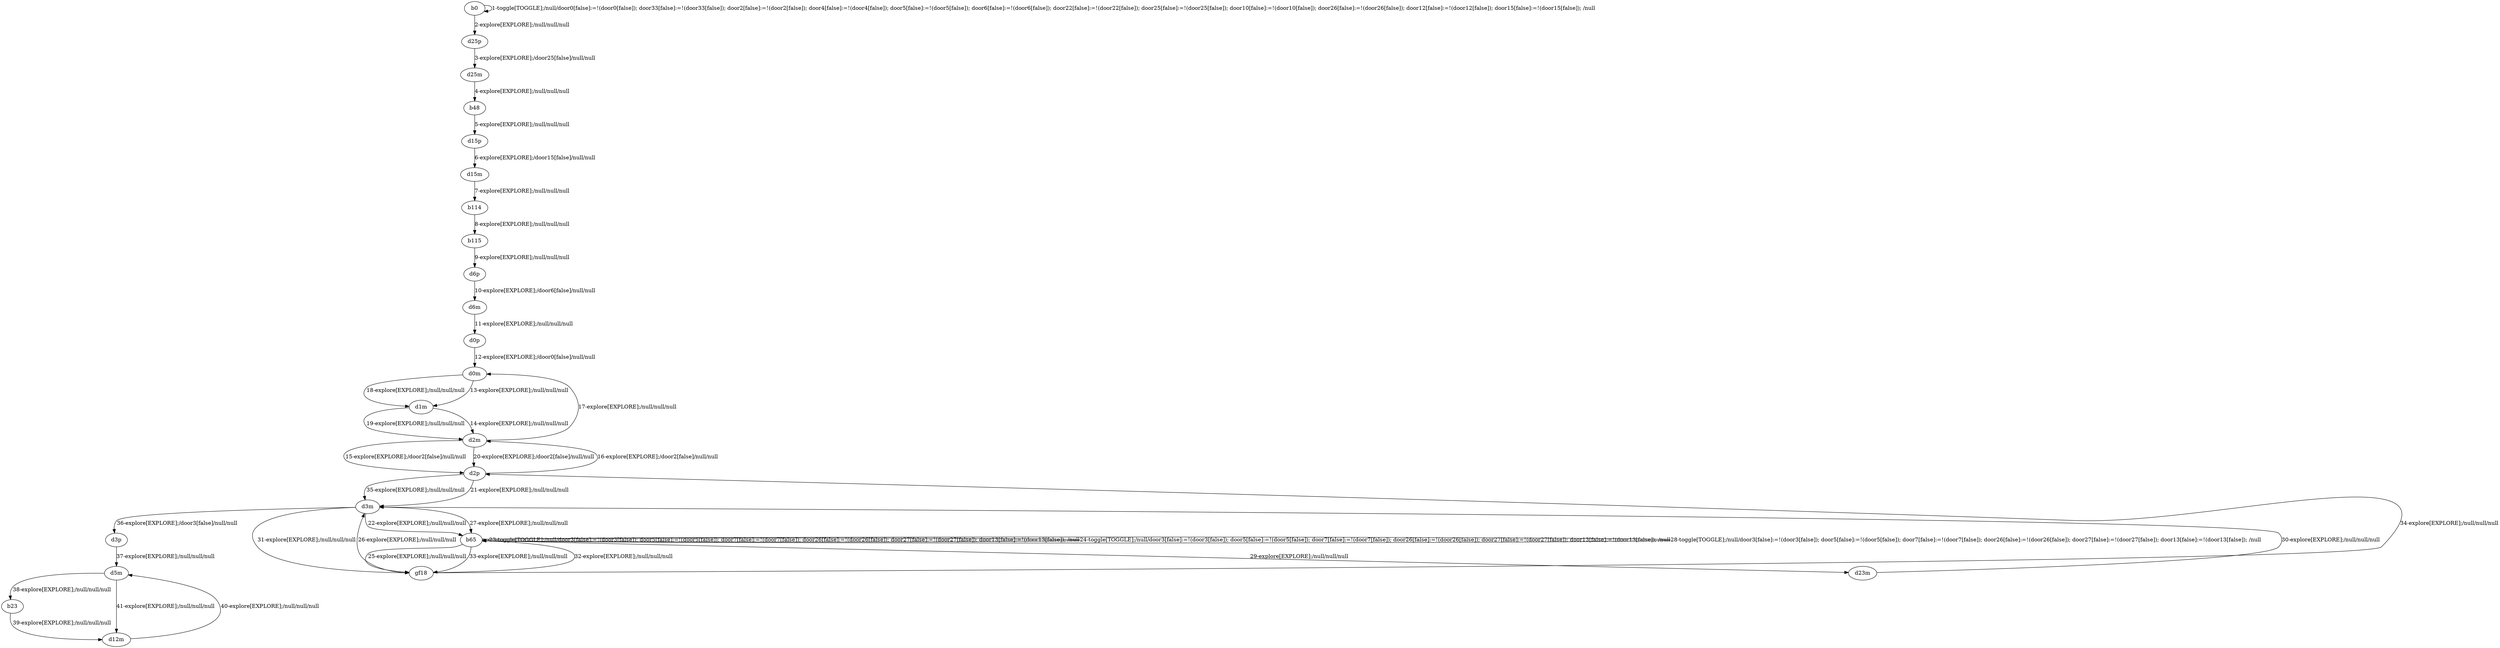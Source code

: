 # Total number of goals covered by this test: 1
# d5m --> d12m

digraph g {
"b0" -> "b0" [label = "1-toggle[TOGGLE];/null/door0[false]:=!(door0[false]); door33[false]:=!(door33[false]); door2[false]:=!(door2[false]); door4[false]:=!(door4[false]); door5[false]:=!(door5[false]); door6[false]:=!(door6[false]); door22[false]:=!(door22[false]); door25[false]:=!(door25[false]); door10[false]:=!(door10[false]); door26[false]:=!(door26[false]); door12[false]:=!(door12[false]); door15[false]:=!(door15[false]); /null"];
"b0" -> "d25p" [label = "2-explore[EXPLORE];/null/null/null"];
"d25p" -> "d25m" [label = "3-explore[EXPLORE];/door25[false]/null/null"];
"d25m" -> "b48" [label = "4-explore[EXPLORE];/null/null/null"];
"b48" -> "d15p" [label = "5-explore[EXPLORE];/null/null/null"];
"d15p" -> "d15m" [label = "6-explore[EXPLORE];/door15[false]/null/null"];
"d15m" -> "b114" [label = "7-explore[EXPLORE];/null/null/null"];
"b114" -> "b115" [label = "8-explore[EXPLORE];/null/null/null"];
"b115" -> "d6p" [label = "9-explore[EXPLORE];/null/null/null"];
"d6p" -> "d6m" [label = "10-explore[EXPLORE];/door6[false]/null/null"];
"d6m" -> "d0p" [label = "11-explore[EXPLORE];/null/null/null"];
"d0p" -> "d0m" [label = "12-explore[EXPLORE];/door0[false]/null/null"];
"d0m" -> "d1m" [label = "13-explore[EXPLORE];/null/null/null"];
"d1m" -> "d2m" [label = "14-explore[EXPLORE];/null/null/null"];
"d2m" -> "d2p" [label = "15-explore[EXPLORE];/door2[false]/null/null"];
"d2p" -> "d2m" [label = "16-explore[EXPLORE];/door2[false]/null/null"];
"d2m" -> "d0m" [label = "17-explore[EXPLORE];/null/null/null"];
"d0m" -> "d1m" [label = "18-explore[EXPLORE];/null/null/null"];
"d1m" -> "d2m" [label = "19-explore[EXPLORE];/null/null/null"];
"d2m" -> "d2p" [label = "20-explore[EXPLORE];/door2[false]/null/null"];
"d2p" -> "d3m" [label = "21-explore[EXPLORE];/null/null/null"];
"d3m" -> "b65" [label = "22-explore[EXPLORE];/null/null/null"];
"b65" -> "b65" [label = "23-toggle[TOGGLE];/null/door3[false]:=!(door3[false]); door5[false]:=!(door5[false]); door7[false]:=!(door7[false]); door26[false]:=!(door26[false]); door27[false]:=!(door27[false]); door13[false]:=!(door13[false]); /null"];
"b65" -> "b65" [label = "24-toggle[TOGGLE];/null/door3[false]:=!(door3[false]); door5[false]:=!(door5[false]); door7[false]:=!(door7[false]); door26[false]:=!(door26[false]); door27[false]:=!(door27[false]); door13[false]:=!(door13[false]); /null"];
"b65" -> "gf18" [label = "25-explore[EXPLORE];/null/null/null"];
"gf18" -> "d3m" [label = "26-explore[EXPLORE];/null/null/null"];
"d3m" -> "b65" [label = "27-explore[EXPLORE];/null/null/null"];
"b65" -> "b65" [label = "28-toggle[TOGGLE];/null/door3[false]:=!(door3[false]); door5[false]:=!(door5[false]); door7[false]:=!(door7[false]); door26[false]:=!(door26[false]); door27[false]:=!(door27[false]); door13[false]:=!(door13[false]); /null"];
"b65" -> "d23m" [label = "29-explore[EXPLORE];/null/null/null"];
"d23m" -> "d3m" [label = "30-explore[EXPLORE];/null/null/null"];
"d3m" -> "gf18" [label = "31-explore[EXPLORE];/null/null/null"];
"gf18" -> "b65" [label = "32-explore[EXPLORE];/null/null/null"];
"b65" -> "gf18" [label = "33-explore[EXPLORE];/null/null/null"];
"gf18" -> "d2p" [label = "34-explore[EXPLORE];/null/null/null"];
"d2p" -> "d3m" [label = "35-explore[EXPLORE];/null/null/null"];
"d3m" -> "d3p" [label = "36-explore[EXPLORE];/door3[false]/null/null"];
"d3p" -> "d5m" [label = "37-explore[EXPLORE];/null/null/null"];
"d5m" -> "b23" [label = "38-explore[EXPLORE];/null/null/null"];
"b23" -> "d12m" [label = "39-explore[EXPLORE];/null/null/null"];
"d12m" -> "d5m" [label = "40-explore[EXPLORE];/null/null/null"];
"d5m" -> "d12m" [label = "41-explore[EXPLORE];/null/null/null"];
}